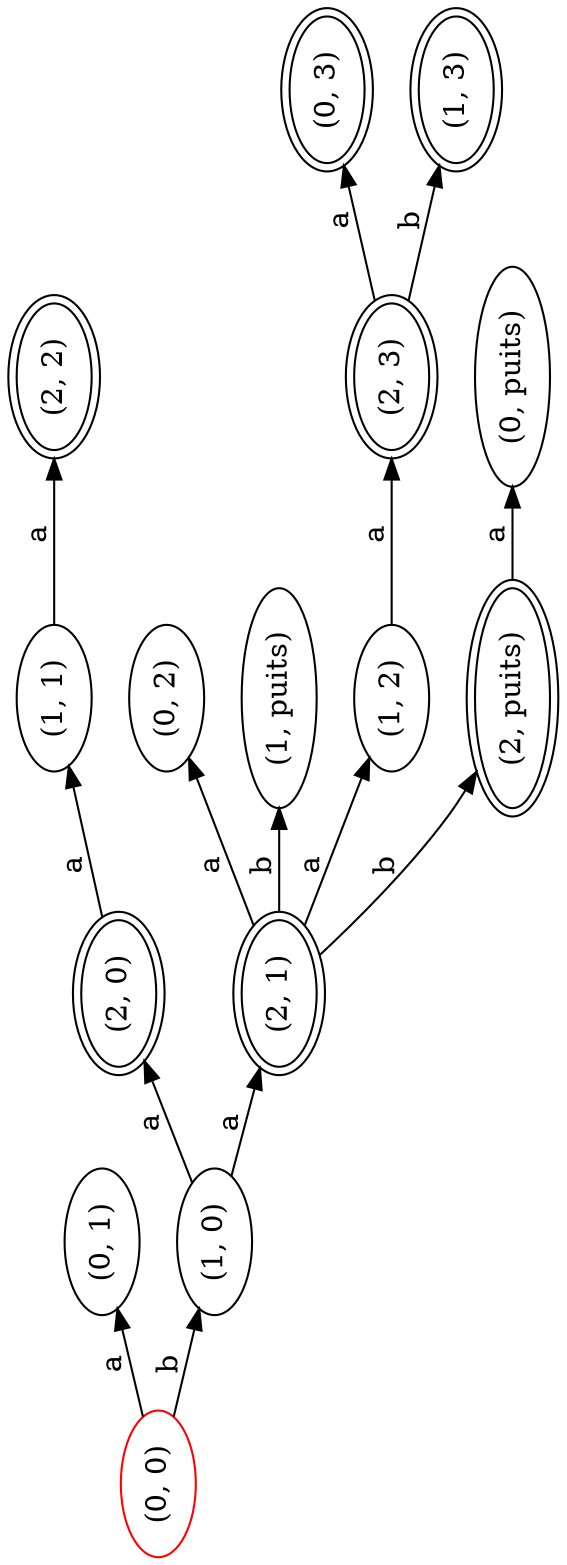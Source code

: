 digraph a { 
 graph [rotate = 90];
 rankdir=LR
0[ label ="(0, 0)", color=red ];
0 -> 1 [ label = "a" ];
0 -> 2 [ label = "b" ];
1[ label ="(0, 1)",];
2[ label ="(1, 0)",];
2 -> 3 [ label = "a" ];
2 -> 4 [ label = "a" ];
3[ label ="(2, 0)",peripheries=2 ];
3 -> 13 [ label = "a" ];
4[ label ="(2, 1)",peripheries=2 ];
4 -> 5 [ label = "a" ];
4 -> 6 [ label = "b" ];
4 -> 7 [ label = "a" ];
4 -> 8 [ label = "b" ];
5[ label ="(0, 2)",];
6[ label ="(1, puits)",];
7[ label ="(1, 2)",];
7 -> 10 [ label = "a" ];
8[ label ="(2, puits)",peripheries=2 ];
8 -> 9 [ label = "a" ];
9[ label ="(0, puits)",];
10[ label ="(2, 3)",peripheries=2 ];
10 -> 11 [ label = "a" ];
10 -> 12 [ label = "b" ];
11[ label ="(0, 3)",peripheries=2 ];
12[ label ="(1, 3)",peripheries=2 ];
13[ label ="(1, 1)",];
13 -> 14 [ label = "a" ];
14[ label ="(2, 2)",peripheries=2 ];
}
